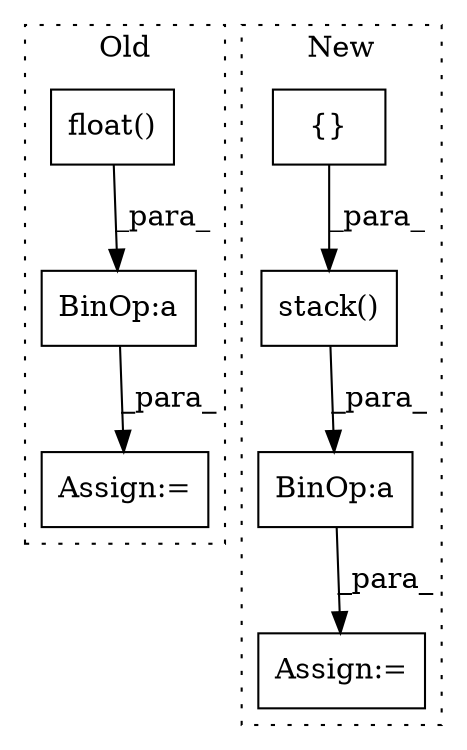 digraph G {
subgraph cluster0 {
1 [label="float()" a="75" s="5513" l="22" shape="box"];
4 [label="Assign:=" a="68" s="5708" l="3" shape="box"];
7 [label="BinOp:a" a="82" s="5505" l="3" shape="box"];
label = "Old";
style="dotted";
}
subgraph cluster1 {
2 [label="stack()" a="75" s="5712,5733" l="12,1" shape="box"];
3 [label="Assign:=" a="68" s="5968" l="3" shape="box"];
5 [label="{}" a="59" s="5482,5482" l="2,1" shape="box"];
6 [label="BinOp:a" a="82" s="5977" l="3" shape="box"];
label = "New";
style="dotted";
}
1 -> 7 [label="_para_"];
2 -> 6 [label="_para_"];
5 -> 2 [label="_para_"];
6 -> 3 [label="_para_"];
7 -> 4 [label="_para_"];
}